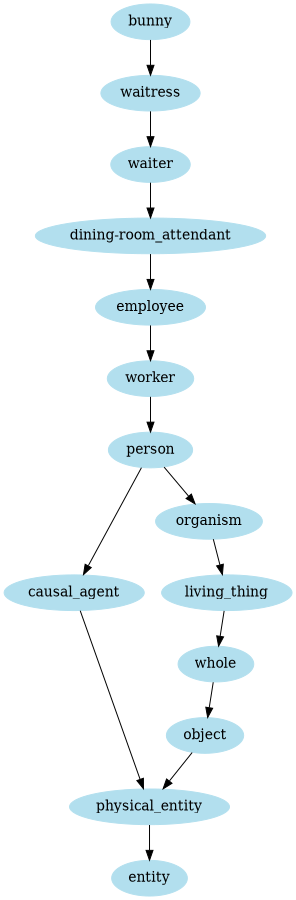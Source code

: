 digraph unix {
	node [color=lightblue2 style=filled]
	size="6,6"
	bunny -> waitress
	waitress -> waiter
	waiter -> "dining-room_attendant"
	"dining-room_attendant" -> employee
	employee -> worker
	worker -> person
	person -> causal_agent
	causal_agent -> physical_entity
	physical_entity -> entity
	person -> organism
	organism -> living_thing
	living_thing -> whole
	whole -> object
	object -> physical_entity
}
